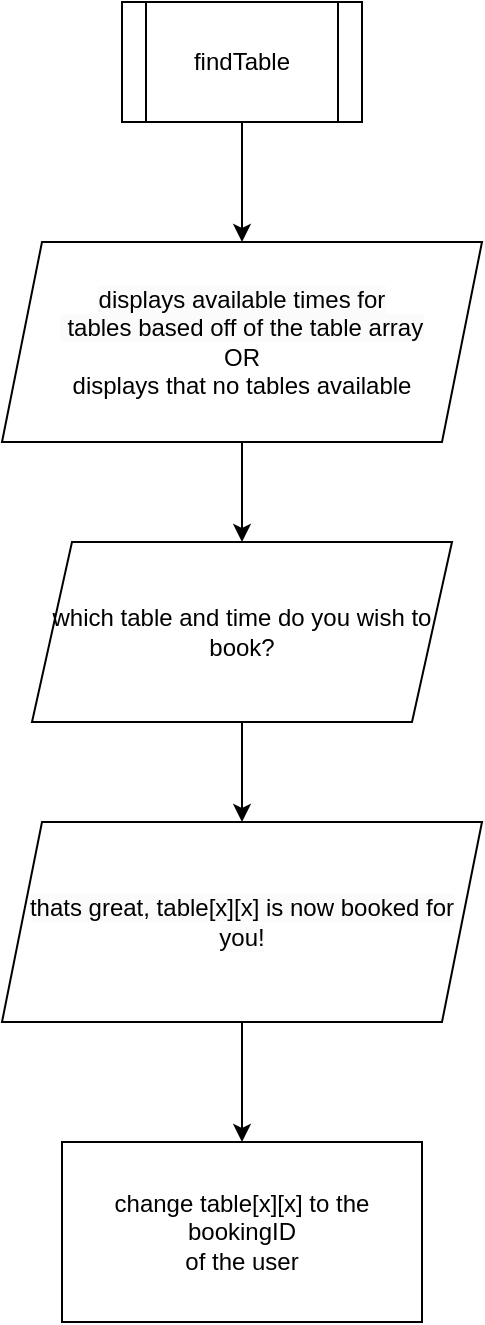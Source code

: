 <mxfile version="24.8.4">
  <diagram name="Page-1" id="JCA0nsUGwNPJBqMxNLHm">
    <mxGraphModel dx="1050" dy="522" grid="1" gridSize="10" guides="1" tooltips="1" connect="1" arrows="1" fold="1" page="1" pageScale="1" pageWidth="827" pageHeight="1169" math="0" shadow="0">
      <root>
        <mxCell id="0" />
        <mxCell id="1" parent="0" />
        <mxCell id="p-OPx3a3pXXjO6gBpQnc-4" value="" style="edgeStyle=orthogonalEdgeStyle;rounded=0;orthogonalLoop=1;jettySize=auto;html=1;" edge="1" parent="1" source="p-OPx3a3pXXjO6gBpQnc-1">
          <mxGeometry relative="1" as="geometry">
            <mxPoint x="440" y="130" as="targetPoint" />
          </mxGeometry>
        </mxCell>
        <mxCell id="p-OPx3a3pXXjO6gBpQnc-1" value="findTable" style="shape=process;whiteSpace=wrap;html=1;backgroundOutline=1;" vertex="1" parent="1">
          <mxGeometry x="380" y="10" width="120" height="60" as="geometry" />
        </mxCell>
        <mxCell id="p-OPx3a3pXXjO6gBpQnc-7" value="" style="edgeStyle=orthogonalEdgeStyle;rounded=0;orthogonalLoop=1;jettySize=auto;html=1;" edge="1" parent="1" source="p-OPx3a3pXXjO6gBpQnc-5" target="p-OPx3a3pXXjO6gBpQnc-6">
          <mxGeometry relative="1" as="geometry" />
        </mxCell>
        <mxCell id="p-OPx3a3pXXjO6gBpQnc-5" value="&lt;br&gt;&lt;span style=&quot;color: rgb(0, 0, 0); font-family: Helvetica; font-size: 12px; font-style: normal; font-variant-ligatures: normal; font-variant-caps: normal; font-weight: 400; letter-spacing: normal; orphans: 2; text-align: center; text-indent: 0px; text-transform: none; widows: 2; word-spacing: 0px; -webkit-text-stroke-width: 0px; white-space: normal; background-color: rgb(251, 251, 251); text-decoration-thickness: initial; text-decoration-style: initial; text-decoration-color: initial; display: inline !important; float: none;&quot;&gt;displays available times for&lt;/span&gt;&lt;div&gt;&lt;span style=&quot;color: rgb(0, 0, 0); font-family: Helvetica; font-size: 12px; font-style: normal; font-variant-ligatures: normal; font-variant-caps: normal; font-weight: 400; letter-spacing: normal; orphans: 2; text-align: center; text-indent: 0px; text-transform: none; widows: 2; word-spacing: 0px; -webkit-text-stroke-width: 0px; white-space: normal; background-color: rgb(251, 251, 251); text-decoration-thickness: initial; text-decoration-style: initial; text-decoration-color: initial; display: inline !important; float: none;&quot;&gt;&amp;nbsp;tables based off of the table array&lt;/span&gt;&lt;/div&gt;&lt;div&gt;OR&lt;/div&gt;&lt;div&gt;displays that no tables available&lt;br&gt;&lt;br&gt;&lt;/div&gt;" style="shape=parallelogram;perimeter=parallelogramPerimeter;whiteSpace=wrap;html=1;fixedSize=1;" vertex="1" parent="1">
          <mxGeometry x="320" y="130" width="240" height="100" as="geometry" />
        </mxCell>
        <mxCell id="p-OPx3a3pXXjO6gBpQnc-9" value="" style="edgeStyle=orthogonalEdgeStyle;rounded=0;orthogonalLoop=1;jettySize=auto;html=1;" edge="1" parent="1" source="p-OPx3a3pXXjO6gBpQnc-6">
          <mxGeometry relative="1" as="geometry">
            <mxPoint x="440" y="420" as="targetPoint" />
          </mxGeometry>
        </mxCell>
        <mxCell id="p-OPx3a3pXXjO6gBpQnc-6" value="which table and time do you wish to book?" style="shape=parallelogram;perimeter=parallelogramPerimeter;whiteSpace=wrap;html=1;fixedSize=1;" vertex="1" parent="1">
          <mxGeometry x="335" y="280" width="210" height="90" as="geometry" />
        </mxCell>
        <mxCell id="p-OPx3a3pXXjO6gBpQnc-10" value="change table[x][x] to the bookingID&lt;div&gt;of the user&lt;/div&gt;" style="rounded=0;whiteSpace=wrap;html=1;" vertex="1" parent="1">
          <mxGeometry x="350" y="580" width="180" height="90" as="geometry" />
        </mxCell>
        <mxCell id="p-OPx3a3pXXjO6gBpQnc-12" value="" style="edgeStyle=orthogonalEdgeStyle;rounded=0;orthogonalLoop=1;jettySize=auto;html=1;" edge="1" parent="1" source="p-OPx3a3pXXjO6gBpQnc-11" target="p-OPx3a3pXXjO6gBpQnc-10">
          <mxGeometry relative="1" as="geometry" />
        </mxCell>
        <mxCell id="p-OPx3a3pXXjO6gBpQnc-11" value="&lt;br&gt;&lt;span style=&quot;color: rgb(0, 0, 0); font-family: Helvetica; font-size: 12px; font-style: normal; font-variant-ligatures: normal; font-variant-caps: normal; font-weight: 400; letter-spacing: normal; orphans: 2; text-align: center; text-indent: 0px; text-transform: none; widows: 2; word-spacing: 0px; -webkit-text-stroke-width: 0px; white-space: normal; background-color: rgb(251, 251, 251); text-decoration-thickness: initial; text-decoration-style: initial; text-decoration-color: initial; display: inline !important; float: none;&quot;&gt;thats great, table[x][x] is now booked for you!&lt;/span&gt;&lt;div&gt;&lt;br/&gt;&lt;/div&gt;" style="shape=parallelogram;perimeter=parallelogramPerimeter;whiteSpace=wrap;html=1;fixedSize=1;" vertex="1" parent="1">
          <mxGeometry x="320" y="420" width="240" height="100" as="geometry" />
        </mxCell>
      </root>
    </mxGraphModel>
  </diagram>
</mxfile>

